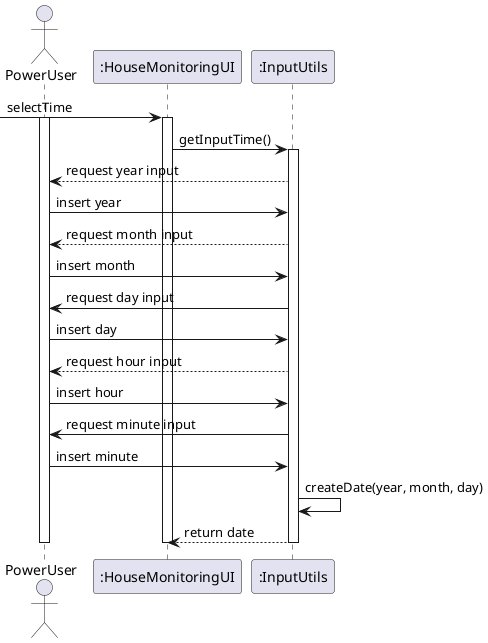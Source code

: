 @startuml



actor PowerUser

-> ":HouseMonitoringUI": selectTime
activate PowerUser
activate ":HouseMonitoringUI"
":HouseMonitoringUI" -> ":InputUtils": getInputTime()
activate ":InputUtils"
":InputUtils" --> PowerUser: request year input
PowerUser -> ":InputUtils": insert year
":InputUtils" --> PowerUser: request month input
PowerUser -> ":InputUtils": insert month
":InputUtils" -> PowerUser: request day input
PowerUser -> ":InputUtils": insert day
":InputUtils" --> PowerUser: request hour input
PowerUser -> ":InputUtils": insert hour
":InputUtils" -> PowerUser: request minute input
PowerUser -> ":InputUtils": insert minute
":InputUtils" -> ":InputUtils": createDate(year, month, day)
":InputUtils" --> ":HouseMonitoringUI": return date
deactivate PowerUser
deactivate ":HouseMonitoringUI"
deactivate ":InputUtils"
@enduml